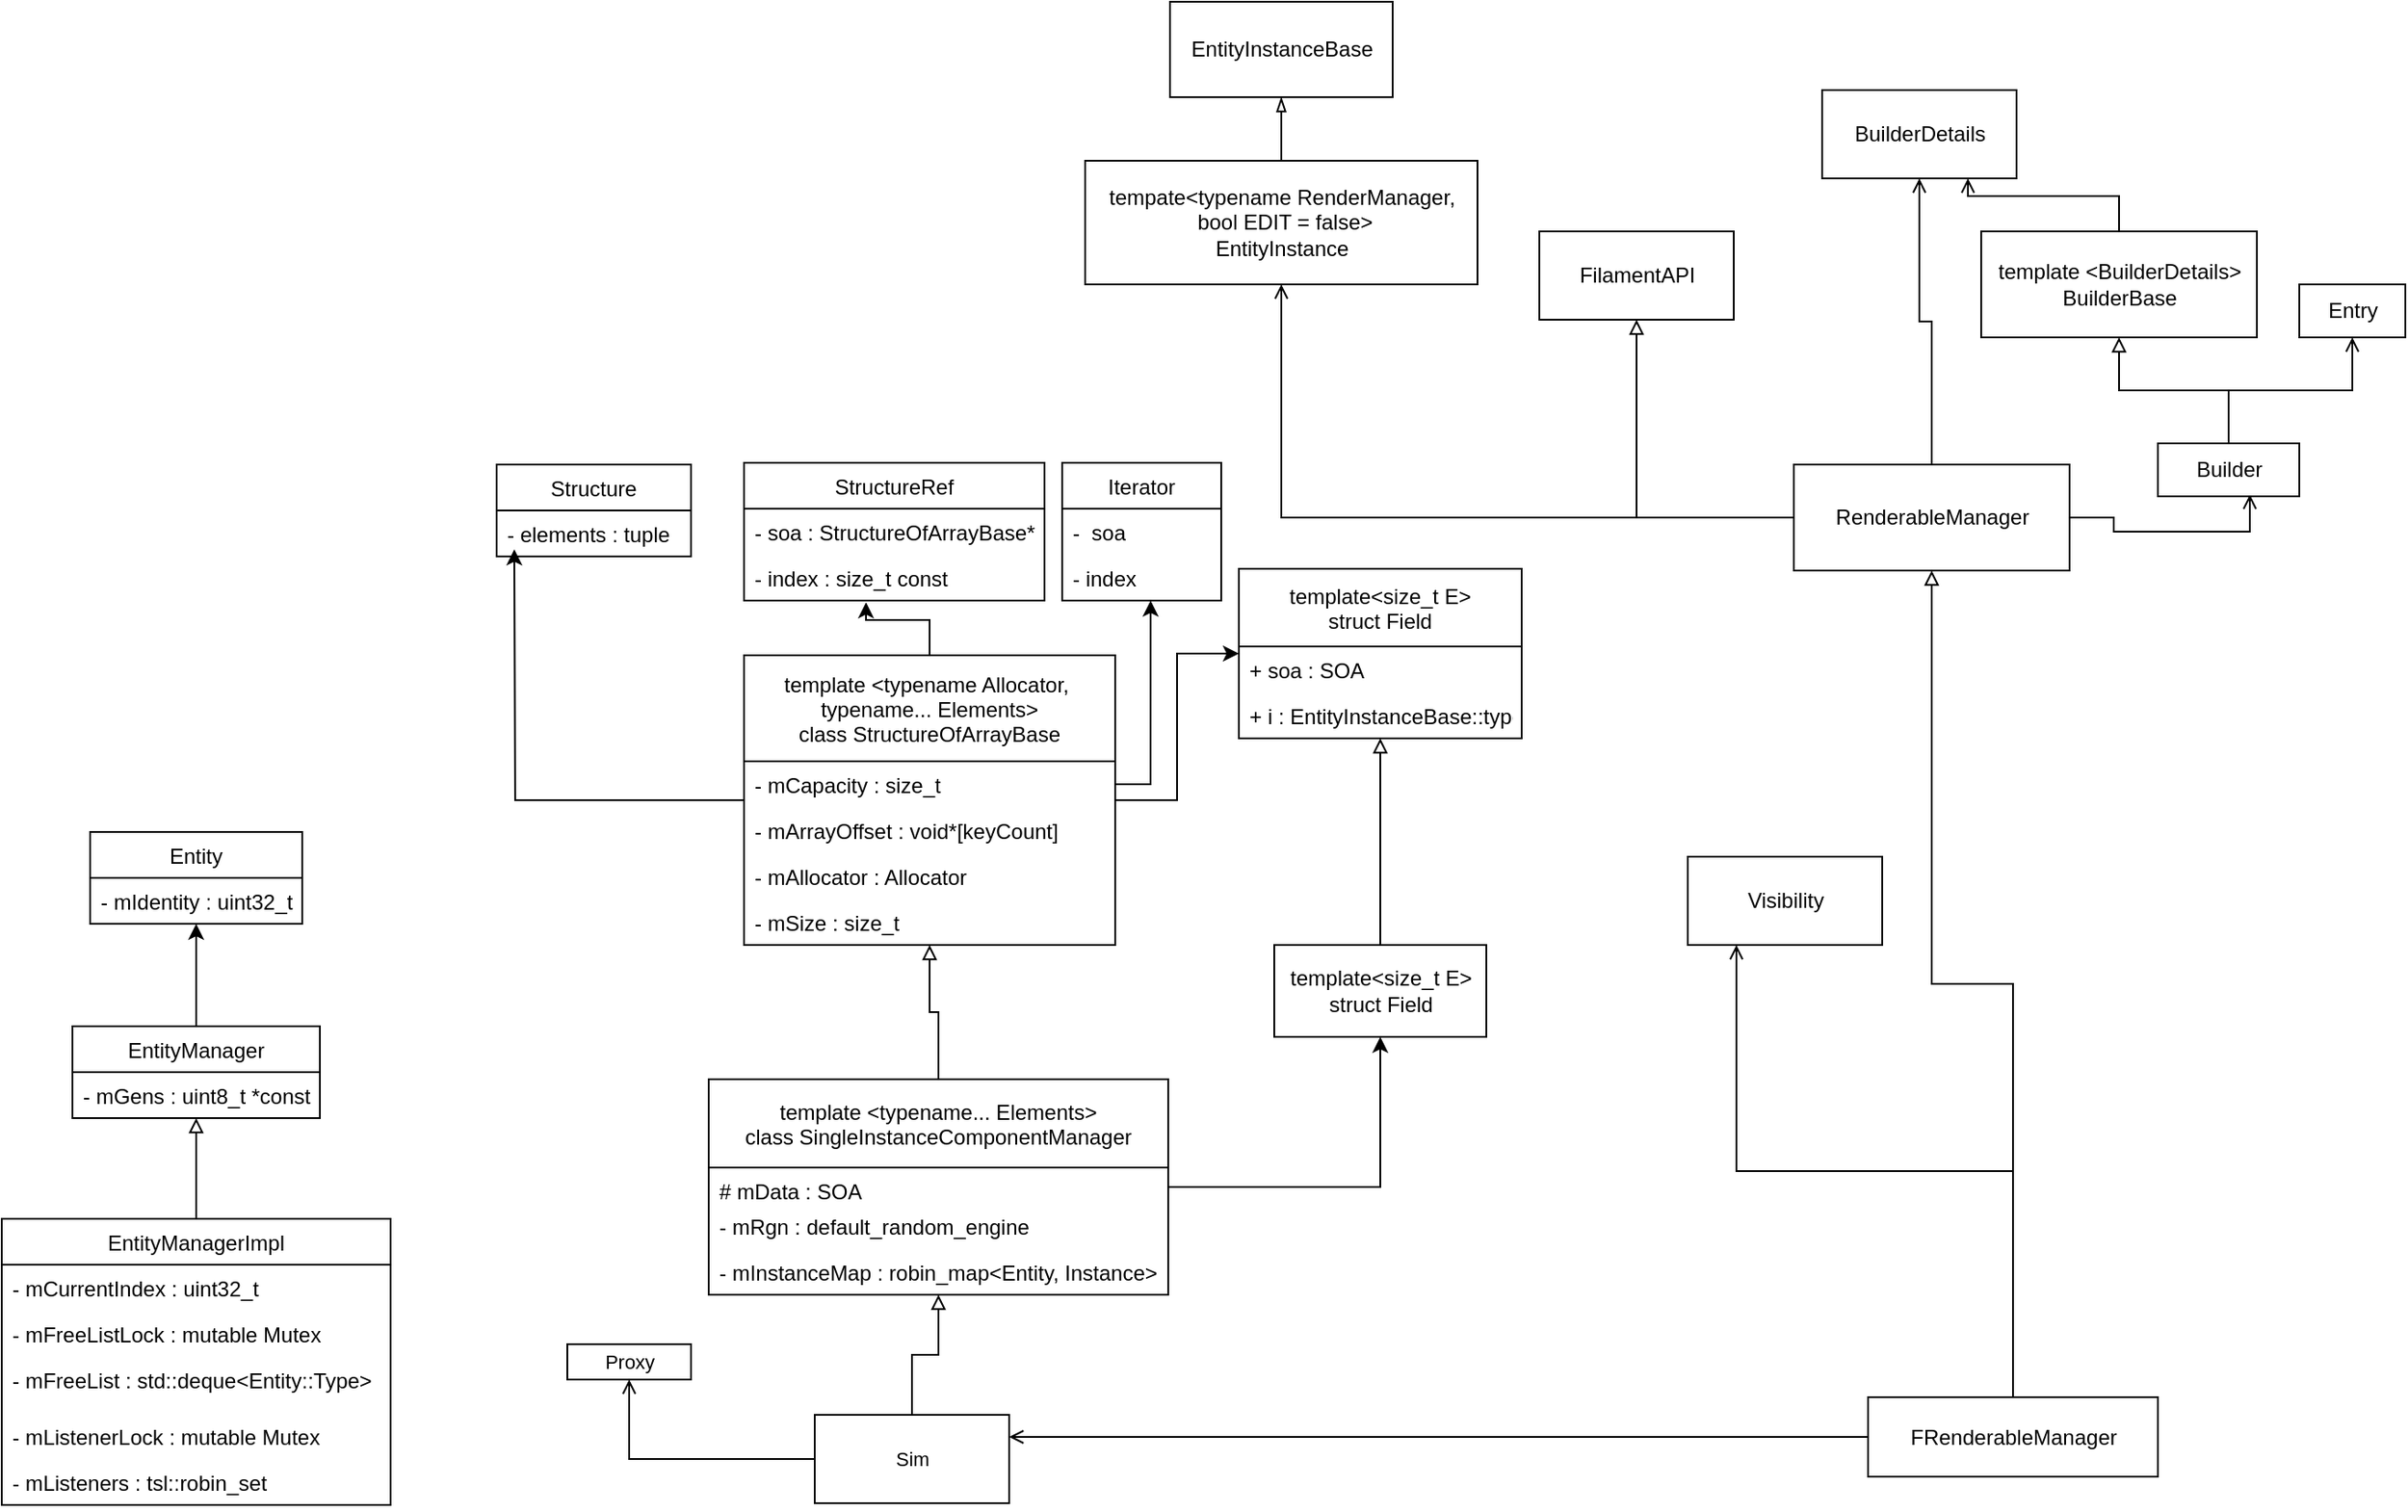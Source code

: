 <mxfile version="14.5.1" type="device"><diagram id="COTGVr_ATr1Ez2xmqZzt" name="第 1 页"><mxGraphModel dx="1913" dy="731" grid="1" gridSize="10" guides="1" tooltips="1" connect="1" arrows="1" fold="1" page="1" pageScale="1" pageWidth="827" pageHeight="1169" math="0" shadow="0"><root><mxCell id="0"/><mxCell id="1" parent="0"/><mxCell id="hm6hpQ1eVLvuaANEQp8n-11" value="FilamentAPI" style="html=1;" parent="1" vertex="1"><mxGeometry x="270" y="320" width="110" height="50" as="geometry"/></mxCell><mxCell id="DVK3EuHvJbYx-IzyBuCb-1" value="EntityInstanceBase" style="html=1;" parent="1" vertex="1"><mxGeometry x="61" y="190" width="126" height="54" as="geometry"/></mxCell><mxCell id="DVK3EuHvJbYx-IzyBuCb-3" style="edgeStyle=orthogonalEdgeStyle;rounded=0;orthogonalLoop=1;jettySize=auto;html=1;endArrow=blockThin;endFill=0;" parent="1" source="DVK3EuHvJbYx-IzyBuCb-2" target="DVK3EuHvJbYx-IzyBuCb-1" edge="1"><mxGeometry relative="1" as="geometry"/></mxCell><mxCell id="DVK3EuHvJbYx-IzyBuCb-2" value="tempate&amp;lt;typename RenderManager,&lt;br&gt;&amp;nbsp;bool EDIT = false&amp;gt;&lt;br&gt;EntityInstance" style="html=1;" parent="1" vertex="1"><mxGeometry x="13" y="280" width="222" height="70" as="geometry"/></mxCell><mxCell id="DVK3EuHvJbYx-IzyBuCb-5" style="edgeStyle=orthogonalEdgeStyle;rounded=0;orthogonalLoop=1;jettySize=auto;html=1;endArrow=block;endFill=0;" parent="1" source="DVK3EuHvJbYx-IzyBuCb-4" target="hm6hpQ1eVLvuaANEQp8n-11" edge="1"><mxGeometry relative="1" as="geometry"/></mxCell><mxCell id="DVK3EuHvJbYx-IzyBuCb-7" style="edgeStyle=orthogonalEdgeStyle;rounded=0;orthogonalLoop=1;jettySize=auto;html=1;entryX=0.5;entryY=1;entryDx=0;entryDy=0;endArrow=open;endFill=0;" parent="1" source="DVK3EuHvJbYx-IzyBuCb-4" target="DVK3EuHvJbYx-IzyBuCb-6" edge="1"><mxGeometry relative="1" as="geometry"/></mxCell><mxCell id="DVK3EuHvJbYx-IzyBuCb-19" style="edgeStyle=orthogonalEdgeStyle;rounded=0;orthogonalLoop=1;jettySize=auto;html=1;entryX=0.65;entryY=0.967;entryDx=0;entryDy=0;entryPerimeter=0;endArrow=open;endFill=0;" parent="1" source="DVK3EuHvJbYx-IzyBuCb-4" target="DVK3EuHvJbYx-IzyBuCb-13" edge="1"><mxGeometry relative="1" as="geometry"/></mxCell><mxCell id="DVK3EuHvJbYx-IzyBuCb-23" style="edgeStyle=orthogonalEdgeStyle;rounded=0;orthogonalLoop=1;jettySize=auto;html=1;endArrow=open;endFill=0;" parent="1" source="DVK3EuHvJbYx-IzyBuCb-4" target="DVK3EuHvJbYx-IzyBuCb-2" edge="1"><mxGeometry relative="1" as="geometry"/></mxCell><mxCell id="DVK3EuHvJbYx-IzyBuCb-4" value="RenderableManager&lt;br&gt;" style="html=1;" parent="1" vertex="1"><mxGeometry x="414" y="452" width="156" height="60" as="geometry"/></mxCell><mxCell id="DVK3EuHvJbYx-IzyBuCb-6" value="BuilderDetails" style="html=1;" parent="1" vertex="1"><mxGeometry x="430" y="240" width="110" height="50" as="geometry"/></mxCell><mxCell id="DVK3EuHvJbYx-IzyBuCb-18" style="edgeStyle=orthogonalEdgeStyle;rounded=0;orthogonalLoop=1;jettySize=auto;html=1;entryX=0.75;entryY=1;entryDx=0;entryDy=0;endArrow=open;endFill=0;" parent="1" source="DVK3EuHvJbYx-IzyBuCb-12" target="DVK3EuHvJbYx-IzyBuCb-6" edge="1"><mxGeometry relative="1" as="geometry"/></mxCell><mxCell id="DVK3EuHvJbYx-IzyBuCb-12" value="template &amp;lt;BuilderDetails&amp;gt;&lt;br&gt;BuilderBase" style="html=1;" parent="1" vertex="1"><mxGeometry x="520" y="320" width="156" height="60" as="geometry"/></mxCell><mxCell id="DVK3EuHvJbYx-IzyBuCb-14" style="edgeStyle=orthogonalEdgeStyle;rounded=0;orthogonalLoop=1;jettySize=auto;html=1;endArrow=block;endFill=0;" parent="1" source="DVK3EuHvJbYx-IzyBuCb-13" target="DVK3EuHvJbYx-IzyBuCb-12" edge="1"><mxGeometry relative="1" as="geometry"/></mxCell><mxCell id="DVK3EuHvJbYx-IzyBuCb-16" style="edgeStyle=orthogonalEdgeStyle;rounded=0;orthogonalLoop=1;jettySize=auto;html=1;endArrow=open;endFill=0;" parent="1" source="DVK3EuHvJbYx-IzyBuCb-13" target="DVK3EuHvJbYx-IzyBuCb-15" edge="1"><mxGeometry relative="1" as="geometry"/></mxCell><mxCell id="DVK3EuHvJbYx-IzyBuCb-13" value="Builder" style="html=1;" parent="1" vertex="1"><mxGeometry x="620" y="440" width="80" height="30" as="geometry"/></mxCell><mxCell id="DVK3EuHvJbYx-IzyBuCb-15" value="Entry" style="html=1;" parent="1" vertex="1"><mxGeometry x="700" y="350" width="60" height="30" as="geometry"/></mxCell><mxCell id="DVK3EuHvJbYx-IzyBuCb-21" style="edgeStyle=orthogonalEdgeStyle;rounded=0;orthogonalLoop=1;jettySize=auto;html=1;endArrow=block;endFill=0;" parent="1" source="DVK3EuHvJbYx-IzyBuCb-20" target="DVK3EuHvJbYx-IzyBuCb-4" edge="1"><mxGeometry relative="1" as="geometry"/></mxCell><mxCell id="DVK3EuHvJbYx-IzyBuCb-46" style="edgeStyle=orthogonalEdgeStyle;rounded=0;orthogonalLoop=1;jettySize=auto;html=1;entryX=0.25;entryY=1;entryDx=0;entryDy=0;endArrow=open;endFill=0;fontSize=11;" parent="1" source="DVK3EuHvJbYx-IzyBuCb-20" target="DVK3EuHvJbYx-IzyBuCb-25" edge="1"><mxGeometry relative="1" as="geometry"/></mxCell><mxCell id="DVK3EuHvJbYx-IzyBuCb-53" style="edgeStyle=orthogonalEdgeStyle;rounded=0;orthogonalLoop=1;jettySize=auto;html=1;entryX=1;entryY=0.25;entryDx=0;entryDy=0;endArrow=open;endFill=0;fontSize=11;" parent="1" source="DVK3EuHvJbYx-IzyBuCb-20" target="DVK3EuHvJbYx-IzyBuCb-49" edge="1"><mxGeometry relative="1" as="geometry"/></mxCell><mxCell id="DVK3EuHvJbYx-IzyBuCb-20" value="FRenderableManager" style="html=1;" parent="1" vertex="1"><mxGeometry x="456" y="980" width="164" height="45" as="geometry"/></mxCell><mxCell id="DVK3EuHvJbYx-IzyBuCb-25" value="Visibility" style="html=1;" parent="1" vertex="1"><mxGeometry x="354" y="674" width="110" height="50" as="geometry"/></mxCell><mxCell id="DVK3EuHvJbYx-IzyBuCb-52" style="edgeStyle=orthogonalEdgeStyle;rounded=0;orthogonalLoop=1;jettySize=auto;html=1;endArrow=open;endFill=0;fontSize=11;" parent="1" source="DVK3EuHvJbYx-IzyBuCb-49" target="DVK3EuHvJbYx-IzyBuCb-51" edge="1"><mxGeometry relative="1" as="geometry"/></mxCell><mxCell id="2Qv3uJFK2_7xcTaHK8Gz-24" style="edgeStyle=orthogonalEdgeStyle;rounded=0;orthogonalLoop=1;jettySize=auto;html=1;endArrow=block;endFill=0;" edge="1" parent="1" source="DVK3EuHvJbYx-IzyBuCb-49" target="c7hdTMHny5p5ftZW6CwE-35"><mxGeometry relative="1" as="geometry"/></mxCell><mxCell id="DVK3EuHvJbYx-IzyBuCb-49" value="Sim" style="html=1;fontSize=11;" parent="1" vertex="1"><mxGeometry x="-140" y="990" width="110" height="50" as="geometry"/></mxCell><mxCell id="DVK3EuHvJbYx-IzyBuCb-51" value="Proxy" style="html=1;fontSize=11;" parent="1" vertex="1"><mxGeometry x="-280" y="950" width="70" height="20" as="geometry"/></mxCell><mxCell id="c7hdTMHny5p5ftZW6CwE-17" value="StructureRef" style="swimlane;fontStyle=0;childLayout=stackLayout;horizontal=1;startSize=26;fillColor=none;horizontalStack=0;resizeParent=1;resizeParentMax=0;resizeLast=0;collapsible=1;marginBottom=0;" parent="1" vertex="1"><mxGeometry x="-180" y="451" width="170" height="78" as="geometry"/></mxCell><mxCell id="c7hdTMHny5p5ftZW6CwE-18" value="- soa : StructureOfArrayBase* " style="text;strokeColor=none;fillColor=none;align=left;verticalAlign=top;spacingLeft=4;spacingRight=4;overflow=hidden;rotatable=0;points=[[0,0.5],[1,0.5]];portConstraint=eastwest;" parent="c7hdTMHny5p5ftZW6CwE-17" vertex="1"><mxGeometry y="26" width="170" height="26" as="geometry"/></mxCell><mxCell id="c7hdTMHny5p5ftZW6CwE-19" value="- index : size_t const" style="text;strokeColor=none;fillColor=none;align=left;verticalAlign=top;spacingLeft=4;spacingRight=4;overflow=hidden;rotatable=0;points=[[0,0.5],[1,0.5]];portConstraint=eastwest;" parent="c7hdTMHny5p5ftZW6CwE-17" vertex="1"><mxGeometry y="52" width="170" height="26" as="geometry"/></mxCell><mxCell id="c7hdTMHny5p5ftZW6CwE-23" value="Structure" style="swimlane;fontStyle=0;childLayout=stackLayout;horizontal=1;startSize=26;fillColor=none;horizontalStack=0;resizeParent=1;resizeParentMax=0;resizeLast=0;collapsible=1;marginBottom=0;" parent="1" vertex="1"><mxGeometry x="-320" y="452" width="110" height="52" as="geometry"/></mxCell><mxCell id="c7hdTMHny5p5ftZW6CwE-24" value="- elements : tuple" style="text;strokeColor=none;fillColor=none;align=left;verticalAlign=top;spacingLeft=4;spacingRight=4;overflow=hidden;rotatable=0;points=[[0,0.5],[1,0.5]];portConstraint=eastwest;" parent="c7hdTMHny5p5ftZW6CwE-23" vertex="1"><mxGeometry y="26" width="110" height="26" as="geometry"/></mxCell><mxCell id="c7hdTMHny5p5ftZW6CwE-27" value="Iterator" style="swimlane;fontStyle=0;childLayout=stackLayout;horizontal=1;startSize=26;fillColor=none;horizontalStack=0;resizeParent=1;resizeParentMax=0;resizeLast=0;collapsible=1;marginBottom=0;" parent="1" vertex="1"><mxGeometry y="451" width="90" height="78" as="geometry"/></mxCell><mxCell id="c7hdTMHny5p5ftZW6CwE-28" value="-  soa " style="text;strokeColor=none;fillColor=none;align=left;verticalAlign=top;spacingLeft=4;spacingRight=4;overflow=hidden;rotatable=0;points=[[0,0.5],[1,0.5]];portConstraint=eastwest;" parent="c7hdTMHny5p5ftZW6CwE-27" vertex="1"><mxGeometry y="26" width="90" height="26" as="geometry"/></mxCell><mxCell id="c7hdTMHny5p5ftZW6CwE-29" value="- index" style="text;strokeColor=none;fillColor=none;align=left;verticalAlign=top;spacingLeft=4;spacingRight=4;overflow=hidden;rotatable=0;points=[[0,0.5],[1,0.5]];portConstraint=eastwest;" parent="c7hdTMHny5p5ftZW6CwE-27" vertex="1"><mxGeometry y="52" width="90" height="26" as="geometry"/></mxCell><mxCell id="c7hdTMHny5p5ftZW6CwE-62" style="edgeStyle=orthogonalEdgeStyle;rounded=0;orthogonalLoop=1;jettySize=auto;html=1;endArrow=block;endFill=0;" parent="1" source="c7hdTMHny5p5ftZW6CwE-35" target="c7hdTMHny5p5ftZW6CwE-44" edge="1"><mxGeometry relative="1" as="geometry"/></mxCell><mxCell id="2Qv3uJFK2_7xcTaHK8Gz-20" style="edgeStyle=orthogonalEdgeStyle;rounded=0;orthogonalLoop=1;jettySize=auto;html=1;" edge="1" parent="1" source="c7hdTMHny5p5ftZW6CwE-35" target="2Qv3uJFK2_7xcTaHK8Gz-19"><mxGeometry relative="1" as="geometry"/></mxCell><mxCell id="c7hdTMHny5p5ftZW6CwE-35" value="template &lt;typename... Elements&gt;&#10;class SingleInstanceComponentManager" style="swimlane;fontStyle=0;childLayout=stackLayout;horizontal=1;startSize=50;fillColor=none;horizontalStack=0;resizeParent=1;resizeParentMax=0;resizeLast=0;collapsible=1;marginBottom=0;" parent="1" vertex="1"><mxGeometry x="-200" y="800" width="260" height="122" as="geometry"/></mxCell><mxCell id="c7hdTMHny5p5ftZW6CwE-36" value="# mData : SOA" style="text;strokeColor=none;fillColor=none;align=left;verticalAlign=top;spacingLeft=4;spacingRight=4;overflow=hidden;rotatable=0;points=[[0,0.5],[1,0.5]];portConstraint=eastwest;" parent="c7hdTMHny5p5ftZW6CwE-35" vertex="1"><mxGeometry y="50" width="260" height="20" as="geometry"/></mxCell><mxCell id="c7hdTMHny5p5ftZW6CwE-43" value="- mRgn : default_random_engine" style="text;strokeColor=none;fillColor=none;align=left;verticalAlign=top;spacingLeft=4;spacingRight=4;overflow=hidden;rotatable=0;points=[[0,0.5],[1,0.5]];portConstraint=eastwest;" parent="c7hdTMHny5p5ftZW6CwE-35" vertex="1"><mxGeometry y="70" width="260" height="26" as="geometry"/></mxCell><mxCell id="c7hdTMHny5p5ftZW6CwE-42" value="- mInstanceMap : robin_map&lt;Entity, Instance&gt;" style="text;strokeColor=none;fillColor=none;align=left;verticalAlign=top;spacingLeft=4;spacingRight=4;overflow=hidden;rotatable=0;points=[[0,0.5],[1,0.5]];portConstraint=eastwest;" parent="c7hdTMHny5p5ftZW6CwE-35" vertex="1"><mxGeometry y="96" width="260" height="26" as="geometry"/></mxCell><mxCell id="c7hdTMHny5p5ftZW6CwE-57" style="edgeStyle=orthogonalEdgeStyle;rounded=0;orthogonalLoop=1;jettySize=auto;html=1;entryX=0.406;entryY=1.038;entryDx=0;entryDy=0;entryPerimeter=0;" parent="1" source="c7hdTMHny5p5ftZW6CwE-44" target="c7hdTMHny5p5ftZW6CwE-19" edge="1"><mxGeometry relative="1" as="geometry"/></mxCell><mxCell id="c7hdTMHny5p5ftZW6CwE-58" style="edgeStyle=orthogonalEdgeStyle;rounded=0;orthogonalLoop=1;jettySize=auto;html=1;" parent="1" source="c7hdTMHny5p5ftZW6CwE-44" edge="1"><mxGeometry relative="1" as="geometry"><mxPoint x="-310" y="500" as="targetPoint"/></mxGeometry></mxCell><mxCell id="2Qv3uJFK2_7xcTaHK8Gz-6" style="edgeStyle=orthogonalEdgeStyle;rounded=0;orthogonalLoop=1;jettySize=auto;html=1;" edge="1" parent="1" source="c7hdTMHny5p5ftZW6CwE-44" target="2Qv3uJFK2_7xcTaHK8Gz-1"><mxGeometry relative="1" as="geometry"/></mxCell><mxCell id="c7hdTMHny5p5ftZW6CwE-44" value="template &lt;typename Allocator, &#10;typename... Elements&gt;&#10;class StructureOfArrayBase" style="swimlane;fontStyle=0;childLayout=stackLayout;horizontal=1;startSize=60;fillColor=none;horizontalStack=0;resizeParent=1;resizeParentMax=0;resizeLast=0;collapsible=1;marginBottom=0;" parent="1" vertex="1"><mxGeometry x="-180" y="560" width="210" height="164" as="geometry"/></mxCell><mxCell id="c7hdTMHny5p5ftZW6CwE-46" value="- mCapacity : size_t" style="text;strokeColor=none;fillColor=none;align=left;verticalAlign=top;spacingLeft=4;spacingRight=4;overflow=hidden;rotatable=0;points=[[0,0.5],[1,0.5]];portConstraint=eastwest;" parent="c7hdTMHny5p5ftZW6CwE-44" vertex="1"><mxGeometry y="60" width="210" height="26" as="geometry"/></mxCell><mxCell id="c7hdTMHny5p5ftZW6CwE-48" value="- mArrayOffset : void*[keyCount]" style="text;strokeColor=none;fillColor=none;align=left;verticalAlign=top;spacingLeft=4;spacingRight=4;overflow=hidden;rotatable=0;points=[[0,0.5],[1,0.5]];portConstraint=eastwest;" parent="c7hdTMHny5p5ftZW6CwE-44" vertex="1"><mxGeometry y="86" width="210" height="26" as="geometry"/></mxCell><mxCell id="c7hdTMHny5p5ftZW6CwE-49" value="- mAllocator : Allocator" style="text;strokeColor=none;fillColor=none;align=left;verticalAlign=top;spacingLeft=4;spacingRight=4;overflow=hidden;rotatable=0;points=[[0,0.5],[1,0.5]];portConstraint=eastwest;" parent="c7hdTMHny5p5ftZW6CwE-44" vertex="1"><mxGeometry y="112" width="210" height="26" as="geometry"/></mxCell><mxCell id="c7hdTMHny5p5ftZW6CwE-47" value="- mSize : size_t" style="text;strokeColor=none;fillColor=none;align=left;verticalAlign=top;spacingLeft=4;spacingRight=4;overflow=hidden;rotatable=0;points=[[0,0.5],[1,0.5]];portConstraint=eastwest;" parent="c7hdTMHny5p5ftZW6CwE-44" vertex="1"><mxGeometry y="138" width="210" height="26" as="geometry"/></mxCell><mxCell id="c7hdTMHny5p5ftZW6CwE-51" style="edgeStyle=orthogonalEdgeStyle;rounded=0;orthogonalLoop=1;jettySize=auto;html=1;entryX=0.556;entryY=1;entryDx=0;entryDy=0;entryPerimeter=0;" parent="1" source="c7hdTMHny5p5ftZW6CwE-46" target="c7hdTMHny5p5ftZW6CwE-29" edge="1"><mxGeometry relative="1" as="geometry"/></mxCell><mxCell id="2Qv3uJFK2_7xcTaHK8Gz-1" value="template&lt;size_t E&gt;&#10;struct Field" style="swimlane;fontStyle=0;childLayout=stackLayout;horizontal=1;startSize=44;fillColor=none;horizontalStack=0;resizeParent=1;resizeParentMax=0;resizeLast=0;collapsible=1;marginBottom=0;" vertex="1" parent="1"><mxGeometry x="100" y="511" width="160" height="96" as="geometry"/></mxCell><mxCell id="2Qv3uJFK2_7xcTaHK8Gz-2" value="+ soa : SOA" style="text;strokeColor=none;fillColor=none;align=left;verticalAlign=top;spacingLeft=4;spacingRight=4;overflow=hidden;rotatable=0;points=[[0,0.5],[1,0.5]];portConstraint=eastwest;" vertex="1" parent="2Qv3uJFK2_7xcTaHK8Gz-1"><mxGeometry y="44" width="160" height="26" as="geometry"/></mxCell><mxCell id="2Qv3uJFK2_7xcTaHK8Gz-3" value="+ i : EntityInstanceBase::type" style="text;strokeColor=none;fillColor=none;align=left;verticalAlign=top;spacingLeft=4;spacingRight=4;overflow=hidden;rotatable=0;points=[[0,0.5],[1,0.5]];portConstraint=eastwest;" vertex="1" parent="2Qv3uJFK2_7xcTaHK8Gz-1"><mxGeometry y="70" width="160" height="26" as="geometry"/></mxCell><mxCell id="2Qv3uJFK2_7xcTaHK8Gz-21" style="edgeStyle=orthogonalEdgeStyle;rounded=0;orthogonalLoop=1;jettySize=auto;html=1;endArrow=block;endFill=0;" edge="1" parent="1" source="2Qv3uJFK2_7xcTaHK8Gz-19" target="2Qv3uJFK2_7xcTaHK8Gz-1"><mxGeometry relative="1" as="geometry"/></mxCell><mxCell id="2Qv3uJFK2_7xcTaHK8Gz-19" value="template&amp;lt;size_t E&amp;gt;&lt;br style=&quot;padding: 0px ; margin: 0px&quot;&gt;struct Field" style="html=1;" vertex="1" parent="1"><mxGeometry x="120" y="724" width="120" height="52" as="geometry"/></mxCell><mxCell id="2Qv3uJFK2_7xcTaHK8Gz-25" value="Entity" style="swimlane;fontStyle=0;childLayout=stackLayout;horizontal=1;startSize=26;fillColor=none;horizontalStack=0;resizeParent=1;resizeParentMax=0;resizeLast=0;collapsible=1;marginBottom=0;" vertex="1" parent="1"><mxGeometry x="-550" y="660" width="120" height="52" as="geometry"/></mxCell><mxCell id="2Qv3uJFK2_7xcTaHK8Gz-27" value="- mIdentity : uint32_t" style="text;strokeColor=none;fillColor=none;align=left;verticalAlign=top;spacingLeft=4;spacingRight=4;overflow=hidden;rotatable=0;points=[[0,0.5],[1,0.5]];portConstraint=eastwest;" vertex="1" parent="2Qv3uJFK2_7xcTaHK8Gz-25"><mxGeometry y="26" width="120" height="26" as="geometry"/></mxCell><mxCell id="2Qv3uJFK2_7xcTaHK8Gz-33" style="edgeStyle=orthogonalEdgeStyle;rounded=0;orthogonalLoop=1;jettySize=auto;html=1;endArrow=classic;endFill=1;" edge="1" parent="1" source="2Qv3uJFK2_7xcTaHK8Gz-29" target="2Qv3uJFK2_7xcTaHK8Gz-25"><mxGeometry relative="1" as="geometry"/></mxCell><mxCell id="2Qv3uJFK2_7xcTaHK8Gz-29" value="EntityManager" style="swimlane;fontStyle=0;childLayout=stackLayout;horizontal=1;startSize=26;fillColor=none;horizontalStack=0;resizeParent=1;resizeParentMax=0;resizeLast=0;collapsible=1;marginBottom=0;" vertex="1" parent="1"><mxGeometry x="-560" y="770" width="140" height="52" as="geometry"/></mxCell><mxCell id="2Qv3uJFK2_7xcTaHK8Gz-30" value="- mGens : uint8_t *const" style="text;strokeColor=none;fillColor=none;align=left;verticalAlign=top;spacingLeft=4;spacingRight=4;overflow=hidden;rotatable=0;points=[[0,0.5],[1,0.5]];portConstraint=eastwest;" vertex="1" parent="2Qv3uJFK2_7xcTaHK8Gz-29"><mxGeometry y="26" width="140" height="26" as="geometry"/></mxCell><mxCell id="2Qv3uJFK2_7xcTaHK8Gz-41" style="edgeStyle=orthogonalEdgeStyle;rounded=0;orthogonalLoop=1;jettySize=auto;html=1;endArrow=block;endFill=0;" edge="1" parent="1" source="2Qv3uJFK2_7xcTaHK8Gz-35" target="2Qv3uJFK2_7xcTaHK8Gz-29"><mxGeometry relative="1" as="geometry"/></mxCell><mxCell id="2Qv3uJFK2_7xcTaHK8Gz-35" value="EntityManagerImpl" style="swimlane;fontStyle=0;childLayout=stackLayout;horizontal=1;startSize=26;fillColor=none;horizontalStack=0;resizeParent=1;resizeParentMax=0;resizeLast=0;collapsible=1;marginBottom=0;" vertex="1" parent="1"><mxGeometry x="-600" y="879" width="220" height="162" as="geometry"/></mxCell><mxCell id="2Qv3uJFK2_7xcTaHK8Gz-36" value="- mCurrentIndex : uint32_t" style="text;strokeColor=none;fillColor=none;align=left;verticalAlign=top;spacingLeft=4;spacingRight=4;overflow=hidden;rotatable=0;points=[[0,0.5],[1,0.5]];portConstraint=eastwest;" vertex="1" parent="2Qv3uJFK2_7xcTaHK8Gz-35"><mxGeometry y="26" width="220" height="26" as="geometry"/></mxCell><mxCell id="2Qv3uJFK2_7xcTaHK8Gz-37" value="- mFreeListLock : mutable Mutex" style="text;strokeColor=none;fillColor=none;align=left;verticalAlign=top;spacingLeft=4;spacingRight=4;overflow=hidden;rotatable=0;points=[[0,0.5],[1,0.5]];portConstraint=eastwest;" vertex="1" parent="2Qv3uJFK2_7xcTaHK8Gz-35"><mxGeometry y="52" width="220" height="26" as="geometry"/></mxCell><mxCell id="2Qv3uJFK2_7xcTaHK8Gz-38" value="- mFreeList : std::deque&lt;Entity::Type&gt;" style="text;strokeColor=none;fillColor=none;align=left;verticalAlign=top;spacingLeft=4;spacingRight=4;overflow=hidden;rotatable=0;points=[[0,0.5],[1,0.5]];portConstraint=eastwest;" vertex="1" parent="2Qv3uJFK2_7xcTaHK8Gz-35"><mxGeometry y="78" width="220" height="32" as="geometry"/></mxCell><mxCell id="2Qv3uJFK2_7xcTaHK8Gz-39" value="- mListenerLock : mutable Mutex" style="text;strokeColor=none;fillColor=none;align=left;verticalAlign=top;spacingLeft=4;spacingRight=4;overflow=hidden;rotatable=0;points=[[0,0.5],[1,0.5]];portConstraint=eastwest;" vertex="1" parent="2Qv3uJFK2_7xcTaHK8Gz-35"><mxGeometry y="110" width="220" height="26" as="geometry"/></mxCell><mxCell id="2Qv3uJFK2_7xcTaHK8Gz-40" value="- mListeners : tsl::robin_set" style="text;strokeColor=none;fillColor=none;align=left;verticalAlign=top;spacingLeft=4;spacingRight=4;overflow=hidden;rotatable=0;points=[[0,0.5],[1,0.5]];portConstraint=eastwest;" vertex="1" parent="2Qv3uJFK2_7xcTaHK8Gz-35"><mxGeometry y="136" width="220" height="26" as="geometry"/></mxCell></root></mxGraphModel></diagram></mxfile>
